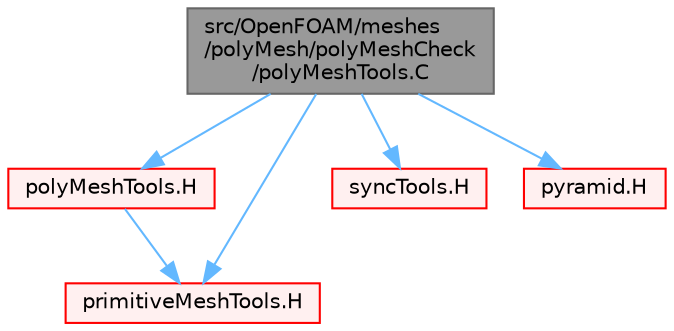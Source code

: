 digraph "src/OpenFOAM/meshes/polyMesh/polyMeshCheck/polyMeshTools.C"
{
 // LATEX_PDF_SIZE
  bgcolor="transparent";
  edge [fontname=Helvetica,fontsize=10,labelfontname=Helvetica,labelfontsize=10];
  node [fontname=Helvetica,fontsize=10,shape=box,height=0.2,width=0.4];
  Node1 [id="Node000001",label="src/OpenFOAM/meshes\l/polyMesh/polyMeshCheck\l/polyMeshTools.C",height=0.2,width=0.4,color="gray40", fillcolor="grey60", style="filled", fontcolor="black",tooltip=" "];
  Node1 -> Node2 [id="edge1_Node000001_Node000002",color="steelblue1",style="solid",tooltip=" "];
  Node2 [id="Node000002",label="polyMeshTools.H",height=0.2,width=0.4,color="red", fillcolor="#FFF0F0", style="filled",URL="$polyMeshTools_8H.html",tooltip=" "];
  Node2 -> Node280 [id="edge2_Node000002_Node000280",color="steelblue1",style="solid",tooltip=" "];
  Node280 [id="Node000280",label="primitiveMeshTools.H",height=0.2,width=0.4,color="red", fillcolor="#FFF0F0", style="filled",URL="$primitiveMeshTools_8H.html",tooltip=" "];
  Node1 -> Node281 [id="edge3_Node000001_Node000281",color="steelblue1",style="solid",tooltip=" "];
  Node281 [id="Node000281",label="syncTools.H",height=0.2,width=0.4,color="red", fillcolor="#FFF0F0", style="filled",URL="$syncTools_8H.html",tooltip=" "];
  Node1 -> Node296 [id="edge4_Node000001_Node000296",color="steelblue1",style="solid",tooltip=" "];
  Node296 [id="Node000296",label="pyramid.H",height=0.2,width=0.4,color="red", fillcolor="#FFF0F0", style="filled",URL="$pyramid_8H.html",tooltip=" "];
  Node1 -> Node280 [id="edge5_Node000001_Node000280",color="steelblue1",style="solid",tooltip=" "];
}
